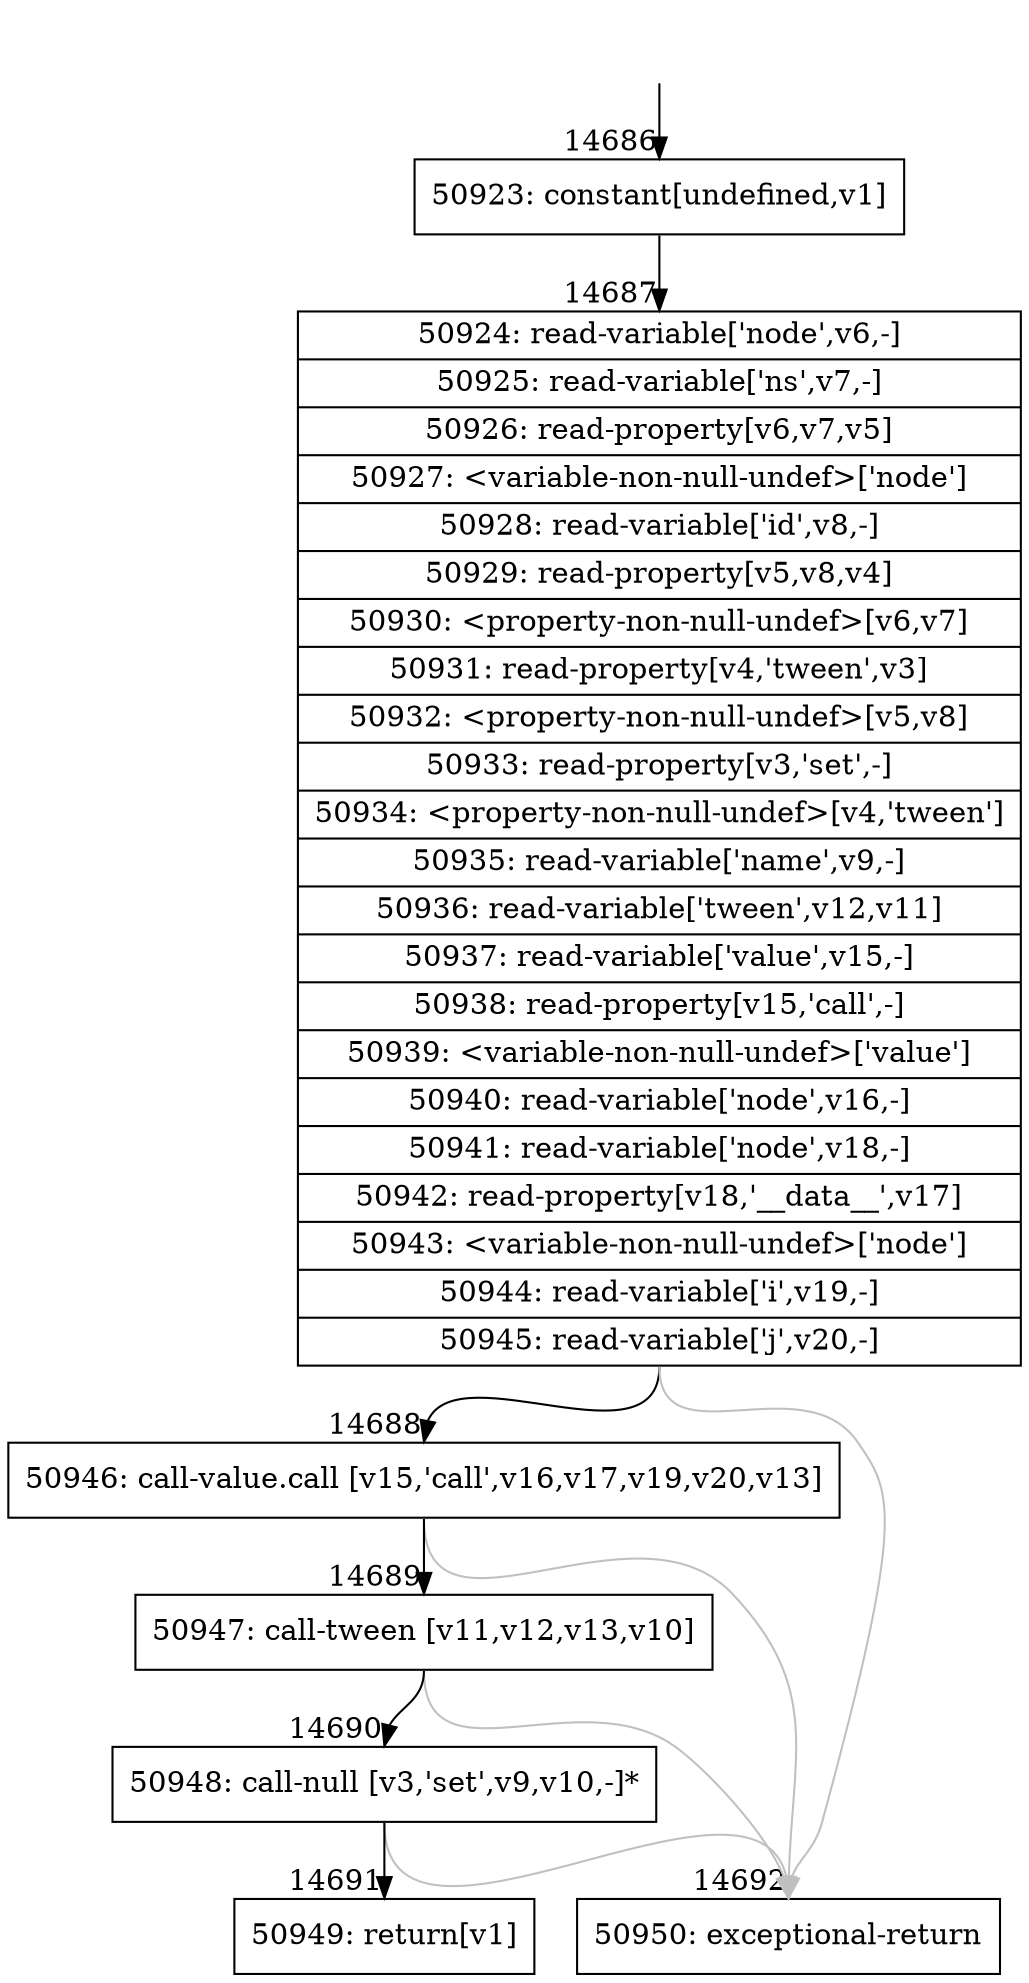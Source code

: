 digraph {
rankdir="TD"
BB_entry1363[shape=none,label=""];
BB_entry1363 -> BB14686 [tailport=s, headport=n, headlabel="    14686"]
BB14686 [shape=record label="{50923: constant[undefined,v1]}" ] 
BB14686 -> BB14687 [tailport=s, headport=n, headlabel="      14687"]
BB14687 [shape=record label="{50924: read-variable['node',v6,-]|50925: read-variable['ns',v7,-]|50926: read-property[v6,v7,v5]|50927: \<variable-non-null-undef\>['node']|50928: read-variable['id',v8,-]|50929: read-property[v5,v8,v4]|50930: \<property-non-null-undef\>[v6,v7]|50931: read-property[v4,'tween',v3]|50932: \<property-non-null-undef\>[v5,v8]|50933: read-property[v3,'set',-]|50934: \<property-non-null-undef\>[v4,'tween']|50935: read-variable['name',v9,-]|50936: read-variable['tween',v12,v11]|50937: read-variable['value',v15,-]|50938: read-property[v15,'call',-]|50939: \<variable-non-null-undef\>['value']|50940: read-variable['node',v16,-]|50941: read-variable['node',v18,-]|50942: read-property[v18,'__data__',v17]|50943: \<variable-non-null-undef\>['node']|50944: read-variable['i',v19,-]|50945: read-variable['j',v20,-]}" ] 
BB14687 -> BB14688 [tailport=s, headport=n, headlabel="      14688"]
BB14687 -> BB14692 [tailport=s, headport=n, color=gray, headlabel="      14692"]
BB14688 [shape=record label="{50946: call-value.call [v15,'call',v16,v17,v19,v20,v13]}" ] 
BB14688 -> BB14689 [tailport=s, headport=n, headlabel="      14689"]
BB14688 -> BB14692 [tailport=s, headport=n, color=gray]
BB14689 [shape=record label="{50947: call-tween [v11,v12,v13,v10]}" ] 
BB14689 -> BB14690 [tailport=s, headport=n, headlabel="      14690"]
BB14689 -> BB14692 [tailport=s, headport=n, color=gray]
BB14690 [shape=record label="{50948: call-null [v3,'set',v9,v10,-]*}" ] 
BB14690 -> BB14691 [tailport=s, headport=n, headlabel="      14691"]
BB14690 -> BB14692 [tailport=s, headport=n, color=gray]
BB14691 [shape=record label="{50949: return[v1]}" ] 
BB14692 [shape=record label="{50950: exceptional-return}" ] 
//#$~ 8697
}
